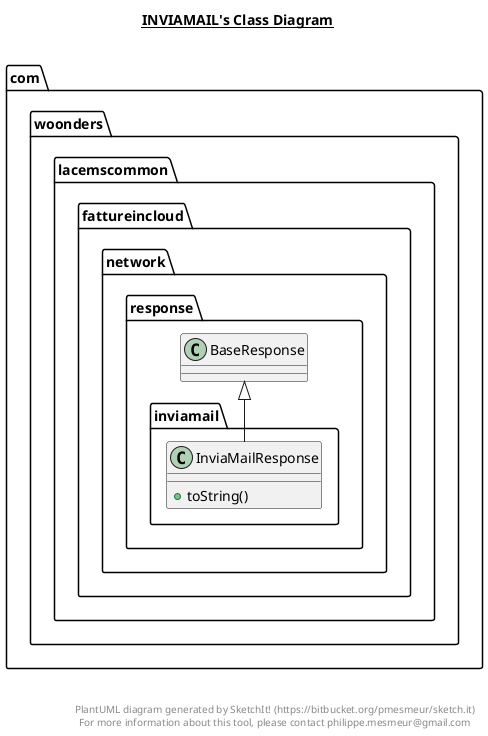 @startuml

title __INVIAMAIL's Class Diagram__\n

  namespace com.woonders.lacemscommon {
    namespace fattureincloud {
      namespace network.response {
        namespace inviamail {
          class com.woonders.lacemscommon.fattureincloud.network.response.inviamail.InviaMailResponse {
              + toString()
          }
        }
      }
    }
  }
  

  com.woonders.lacemscommon.fattureincloud.network.response.inviamail.InviaMailResponse -up-|> com.woonders.lacemscommon.fattureincloud.network.response.BaseResponse


right footer


PlantUML diagram generated by SketchIt! (https://bitbucket.org/pmesmeur/sketch.it)
For more information about this tool, please contact philippe.mesmeur@gmail.com
endfooter

@enduml
